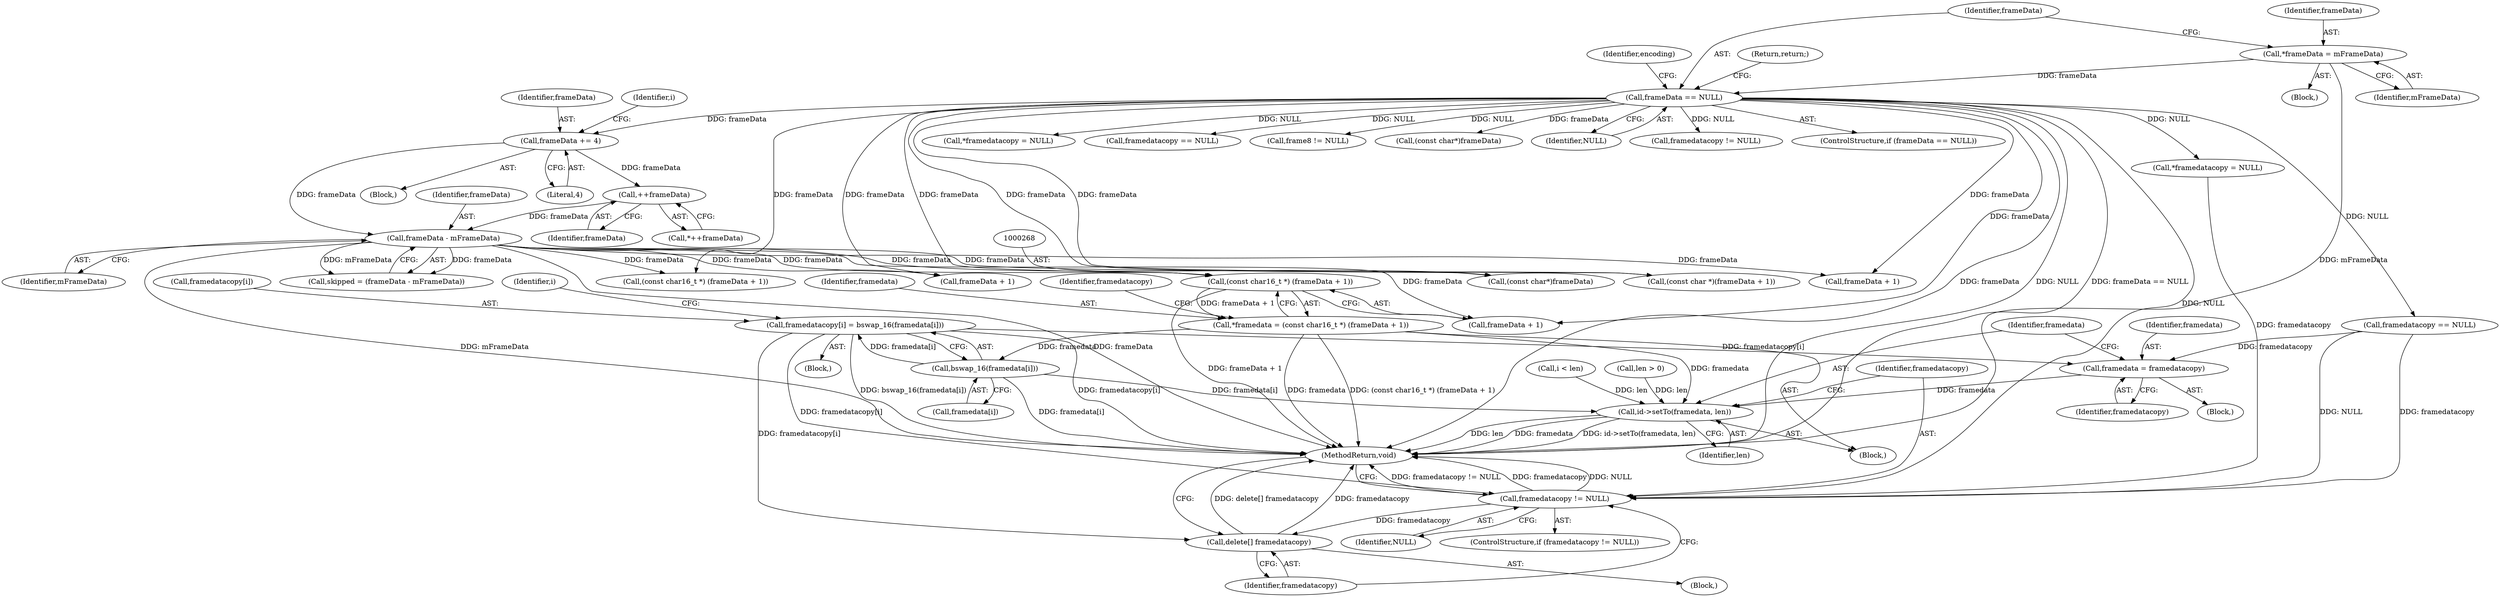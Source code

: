 digraph "0_Android_6d0249be2275fd4086783f259f4e2c54722a7c55_0@API" {
"1000303" [label="(Call,framedatacopy[i] = bswap_16(framedata[i]))"];
"1000307" [label="(Call,bswap_16(framedata[i]))"];
"1000265" [label="(Call,*framedata = (const char16_t *) (frameData + 1))"];
"1000267" [label="(Call,(const char16_t *) (frameData + 1))"];
"1000116" [label="(Call,frameData == NULL)"];
"1000112" [label="(Call,*frameData = mFrameData)"];
"1000207" [label="(Call,frameData - mFrameData)"];
"1000184" [label="(Call,frameData += 4)"];
"1000201" [label="(Call,++frameData)"];
"1000311" [label="(Call,framedata = framedatacopy)"];
"1000314" [label="(Call,id->setTo(framedata, len))"];
"1000318" [label="(Call,framedatacopy != NULL)"];
"1000322" [label="(Call,delete[] framedatacopy)"];
"1000205" [label="(Call,skipped = (frameData - mFrameData))"];
"1000201" [label="(Call,++frameData)"];
"1000287" [label="(Call,framedatacopy == NULL)"];
"1000269" [label="(Call,frameData + 1)"];
"1000189" [label="(Identifier,i)"];
"1000246" [label="(Call,(const char *)(frameData + 1))"];
"1000274" [label="(Identifier,framedatacopy)"];
"1000280" [label="(Block,)"];
"1000315" [label="(Identifier,framedata)"];
"1000316" [label="(Identifier,len)"];
"1000234" [label="(Call,(const char*)frameData)"];
"1000185" [label="(Identifier,frameData)"];
"1000112" [label="(Call,*frameData = mFrameData)"];
"1000321" [label="(Block,)"];
"1000208" [label="(Identifier,frameData)"];
"1000318" [label="(Call,framedatacopy != NULL)"];
"1000117" [label="(Identifier,frameData)"];
"1000302" [label="(Block,)"];
"1000345" [label="(Call,*framedatacopy = NULL)"];
"1000320" [label="(Identifier,NULL)"];
"1000301" [label="(Identifier,i)"];
"1000322" [label="(Call,delete[] framedatacopy)"];
"1000113" [label="(Identifier,frameData)"];
"1000120" [label="(Return,return;)"];
"1000307" [label="(Call,bswap_16(framedata[i]))"];
"1000311" [label="(Call,framedata = framedatacopy)"];
"1000108" [label="(Block,)"];
"1000277" [label="(Call,len > 0)"];
"1000493" [label="(MethodReturn,void)"];
"1000323" [label="(Identifier,framedatacopy)"];
"1000366" [label="(Call,framedatacopy == NULL)"];
"1000202" [label="(Identifier,frameData)"];
"1000317" [label="(ControlStructure,if (framedatacopy != NULL))"];
"1000257" [label="(Block,)"];
"1000209" [label="(Identifier,mFrameData)"];
"1000265" [label="(Call,*framedata = (const char16_t *) (frameData + 1))"];
"1000200" [label="(Call,*++frameData)"];
"1000313" [label="(Identifier,framedatacopy)"];
"1000308" [label="(Call,framedata[i])"];
"1000267" [label="(Call,(const char16_t *) (frameData + 1))"];
"1000186" [label="(Literal,4)"];
"1000449" [label="(Call,frame8 != NULL)"];
"1000116" [label="(Call,frameData == NULL)"];
"1000160" [label="(Call,(const char*)frameData)"];
"1000248" [label="(Call,frameData + 1)"];
"1000118" [label="(Identifier,NULL)"];
"1000207" [label="(Call,frameData - mFrameData)"];
"1000487" [label="(Call,framedatacopy != NULL)"];
"1000115" [label="(ControlStructure,if (frameData == NULL))"];
"1000341" [label="(Call,frameData + 1)"];
"1000319" [label="(Identifier,framedatacopy)"];
"1000114" [label="(Identifier,mFrameData)"];
"1000303" [label="(Call,framedatacopy[i] = bswap_16(framedata[i]))"];
"1000304" [label="(Call,framedatacopy[i])"];
"1000273" [label="(Call,*framedatacopy = NULL)"];
"1000266" [label="(Identifier,framedata)"];
"1000123" [label="(Identifier,encoding)"];
"1000184" [label="(Call,frameData += 4)"];
"1000297" [label="(Call,i < len)"];
"1000183" [label="(Block,)"];
"1000314" [label="(Call,id->setTo(framedata, len))"];
"1000312" [label="(Identifier,framedata)"];
"1000339" [label="(Call,(const char16_t *) (frameData + 1))"];
"1000303" -> "1000302"  [label="AST: "];
"1000303" -> "1000307"  [label="CFG: "];
"1000304" -> "1000303"  [label="AST: "];
"1000307" -> "1000303"  [label="AST: "];
"1000301" -> "1000303"  [label="CFG: "];
"1000303" -> "1000493"  [label="DDG: framedatacopy[i]"];
"1000303" -> "1000493"  [label="DDG: bswap_16(framedata[i])"];
"1000307" -> "1000303"  [label="DDG: framedata[i]"];
"1000303" -> "1000311"  [label="DDG: framedatacopy[i]"];
"1000303" -> "1000318"  [label="DDG: framedatacopy[i]"];
"1000303" -> "1000322"  [label="DDG: framedatacopy[i]"];
"1000307" -> "1000308"  [label="CFG: "];
"1000308" -> "1000307"  [label="AST: "];
"1000307" -> "1000493"  [label="DDG: framedata[i]"];
"1000265" -> "1000307"  [label="DDG: framedata"];
"1000307" -> "1000314"  [label="DDG: framedata[i]"];
"1000265" -> "1000257"  [label="AST: "];
"1000265" -> "1000267"  [label="CFG: "];
"1000266" -> "1000265"  [label="AST: "];
"1000267" -> "1000265"  [label="AST: "];
"1000274" -> "1000265"  [label="CFG: "];
"1000265" -> "1000493"  [label="DDG: (const char16_t *) (frameData + 1)"];
"1000265" -> "1000493"  [label="DDG: framedata"];
"1000267" -> "1000265"  [label="DDG: frameData + 1"];
"1000265" -> "1000314"  [label="DDG: framedata"];
"1000267" -> "1000269"  [label="CFG: "];
"1000268" -> "1000267"  [label="AST: "];
"1000269" -> "1000267"  [label="AST: "];
"1000267" -> "1000493"  [label="DDG: frameData + 1"];
"1000116" -> "1000267"  [label="DDG: frameData"];
"1000207" -> "1000267"  [label="DDG: frameData"];
"1000116" -> "1000115"  [label="AST: "];
"1000116" -> "1000118"  [label="CFG: "];
"1000117" -> "1000116"  [label="AST: "];
"1000118" -> "1000116"  [label="AST: "];
"1000120" -> "1000116"  [label="CFG: "];
"1000123" -> "1000116"  [label="CFG: "];
"1000116" -> "1000493"  [label="DDG: frameData"];
"1000116" -> "1000493"  [label="DDG: NULL"];
"1000116" -> "1000493"  [label="DDG: frameData == NULL"];
"1000112" -> "1000116"  [label="DDG: frameData"];
"1000116" -> "1000160"  [label="DDG: frameData"];
"1000116" -> "1000184"  [label="DDG: frameData"];
"1000116" -> "1000234"  [label="DDG: frameData"];
"1000116" -> "1000246"  [label="DDG: frameData"];
"1000116" -> "1000248"  [label="DDG: frameData"];
"1000116" -> "1000269"  [label="DDG: frameData"];
"1000116" -> "1000273"  [label="DDG: NULL"];
"1000116" -> "1000287"  [label="DDG: NULL"];
"1000116" -> "1000318"  [label="DDG: NULL"];
"1000116" -> "1000339"  [label="DDG: frameData"];
"1000116" -> "1000341"  [label="DDG: frameData"];
"1000116" -> "1000345"  [label="DDG: NULL"];
"1000116" -> "1000366"  [label="DDG: NULL"];
"1000116" -> "1000449"  [label="DDG: NULL"];
"1000116" -> "1000487"  [label="DDG: NULL"];
"1000112" -> "1000108"  [label="AST: "];
"1000112" -> "1000114"  [label="CFG: "];
"1000113" -> "1000112"  [label="AST: "];
"1000114" -> "1000112"  [label="AST: "];
"1000117" -> "1000112"  [label="CFG: "];
"1000112" -> "1000493"  [label="DDG: mFrameData"];
"1000207" -> "1000205"  [label="AST: "];
"1000207" -> "1000209"  [label="CFG: "];
"1000208" -> "1000207"  [label="AST: "];
"1000209" -> "1000207"  [label="AST: "];
"1000205" -> "1000207"  [label="CFG: "];
"1000207" -> "1000493"  [label="DDG: mFrameData"];
"1000207" -> "1000493"  [label="DDG: frameData"];
"1000207" -> "1000205"  [label="DDG: frameData"];
"1000207" -> "1000205"  [label="DDG: mFrameData"];
"1000184" -> "1000207"  [label="DDG: frameData"];
"1000201" -> "1000207"  [label="DDG: frameData"];
"1000207" -> "1000234"  [label="DDG: frameData"];
"1000207" -> "1000246"  [label="DDG: frameData"];
"1000207" -> "1000248"  [label="DDG: frameData"];
"1000207" -> "1000269"  [label="DDG: frameData"];
"1000207" -> "1000339"  [label="DDG: frameData"];
"1000207" -> "1000341"  [label="DDG: frameData"];
"1000184" -> "1000183"  [label="AST: "];
"1000184" -> "1000186"  [label="CFG: "];
"1000185" -> "1000184"  [label="AST: "];
"1000186" -> "1000184"  [label="AST: "];
"1000189" -> "1000184"  [label="CFG: "];
"1000184" -> "1000201"  [label="DDG: frameData"];
"1000201" -> "1000200"  [label="AST: "];
"1000201" -> "1000202"  [label="CFG: "];
"1000202" -> "1000201"  [label="AST: "];
"1000200" -> "1000201"  [label="CFG: "];
"1000311" -> "1000280"  [label="AST: "];
"1000311" -> "1000313"  [label="CFG: "];
"1000312" -> "1000311"  [label="AST: "];
"1000313" -> "1000311"  [label="AST: "];
"1000315" -> "1000311"  [label="CFG: "];
"1000287" -> "1000311"  [label="DDG: framedatacopy"];
"1000311" -> "1000314"  [label="DDG: framedata"];
"1000314" -> "1000257"  [label="AST: "];
"1000314" -> "1000316"  [label="CFG: "];
"1000315" -> "1000314"  [label="AST: "];
"1000316" -> "1000314"  [label="AST: "];
"1000319" -> "1000314"  [label="CFG: "];
"1000314" -> "1000493"  [label="DDG: len"];
"1000314" -> "1000493"  [label="DDG: framedata"];
"1000314" -> "1000493"  [label="DDG: id->setTo(framedata, len)"];
"1000297" -> "1000314"  [label="DDG: len"];
"1000277" -> "1000314"  [label="DDG: len"];
"1000318" -> "1000317"  [label="AST: "];
"1000318" -> "1000320"  [label="CFG: "];
"1000319" -> "1000318"  [label="AST: "];
"1000320" -> "1000318"  [label="AST: "];
"1000323" -> "1000318"  [label="CFG: "];
"1000493" -> "1000318"  [label="CFG: "];
"1000318" -> "1000493"  [label="DDG: framedatacopy != NULL"];
"1000318" -> "1000493"  [label="DDG: framedatacopy"];
"1000318" -> "1000493"  [label="DDG: NULL"];
"1000273" -> "1000318"  [label="DDG: framedatacopy"];
"1000287" -> "1000318"  [label="DDG: framedatacopy"];
"1000287" -> "1000318"  [label="DDG: NULL"];
"1000318" -> "1000322"  [label="DDG: framedatacopy"];
"1000322" -> "1000321"  [label="AST: "];
"1000322" -> "1000323"  [label="CFG: "];
"1000323" -> "1000322"  [label="AST: "];
"1000493" -> "1000322"  [label="CFG: "];
"1000322" -> "1000493"  [label="DDG: delete[] framedatacopy"];
"1000322" -> "1000493"  [label="DDG: framedatacopy"];
}
